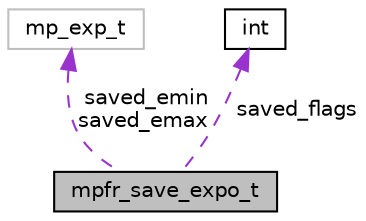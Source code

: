digraph "mpfr_save_expo_t"
{
 // LATEX_PDF_SIZE
  edge [fontname="Helvetica",fontsize="10",labelfontname="Helvetica",labelfontsize="10"];
  node [fontname="Helvetica",fontsize="10",shape=record];
  Node1 [label="mpfr_save_expo_t",height=0.2,width=0.4,color="black", fillcolor="grey75", style="filled", fontcolor="black",tooltip=" "];
  Node2 -> Node1 [dir="back",color="darkorchid3",fontsize="10",style="dashed",label=" saved_emin\nsaved_emax" ,fontname="Helvetica"];
  Node2 [label="mp_exp_t",height=0.2,width=0.4,color="grey75", fillcolor="white", style="filled",tooltip=" "];
  Node3 -> Node1 [dir="back",color="darkorchid3",fontsize="10",style="dashed",label=" saved_flags" ,fontname="Helvetica"];
  Node3 [label="int",height=0.2,width=0.4,color="black", fillcolor="white", style="filled",URL="$classint.html",tooltip=" "];
}
